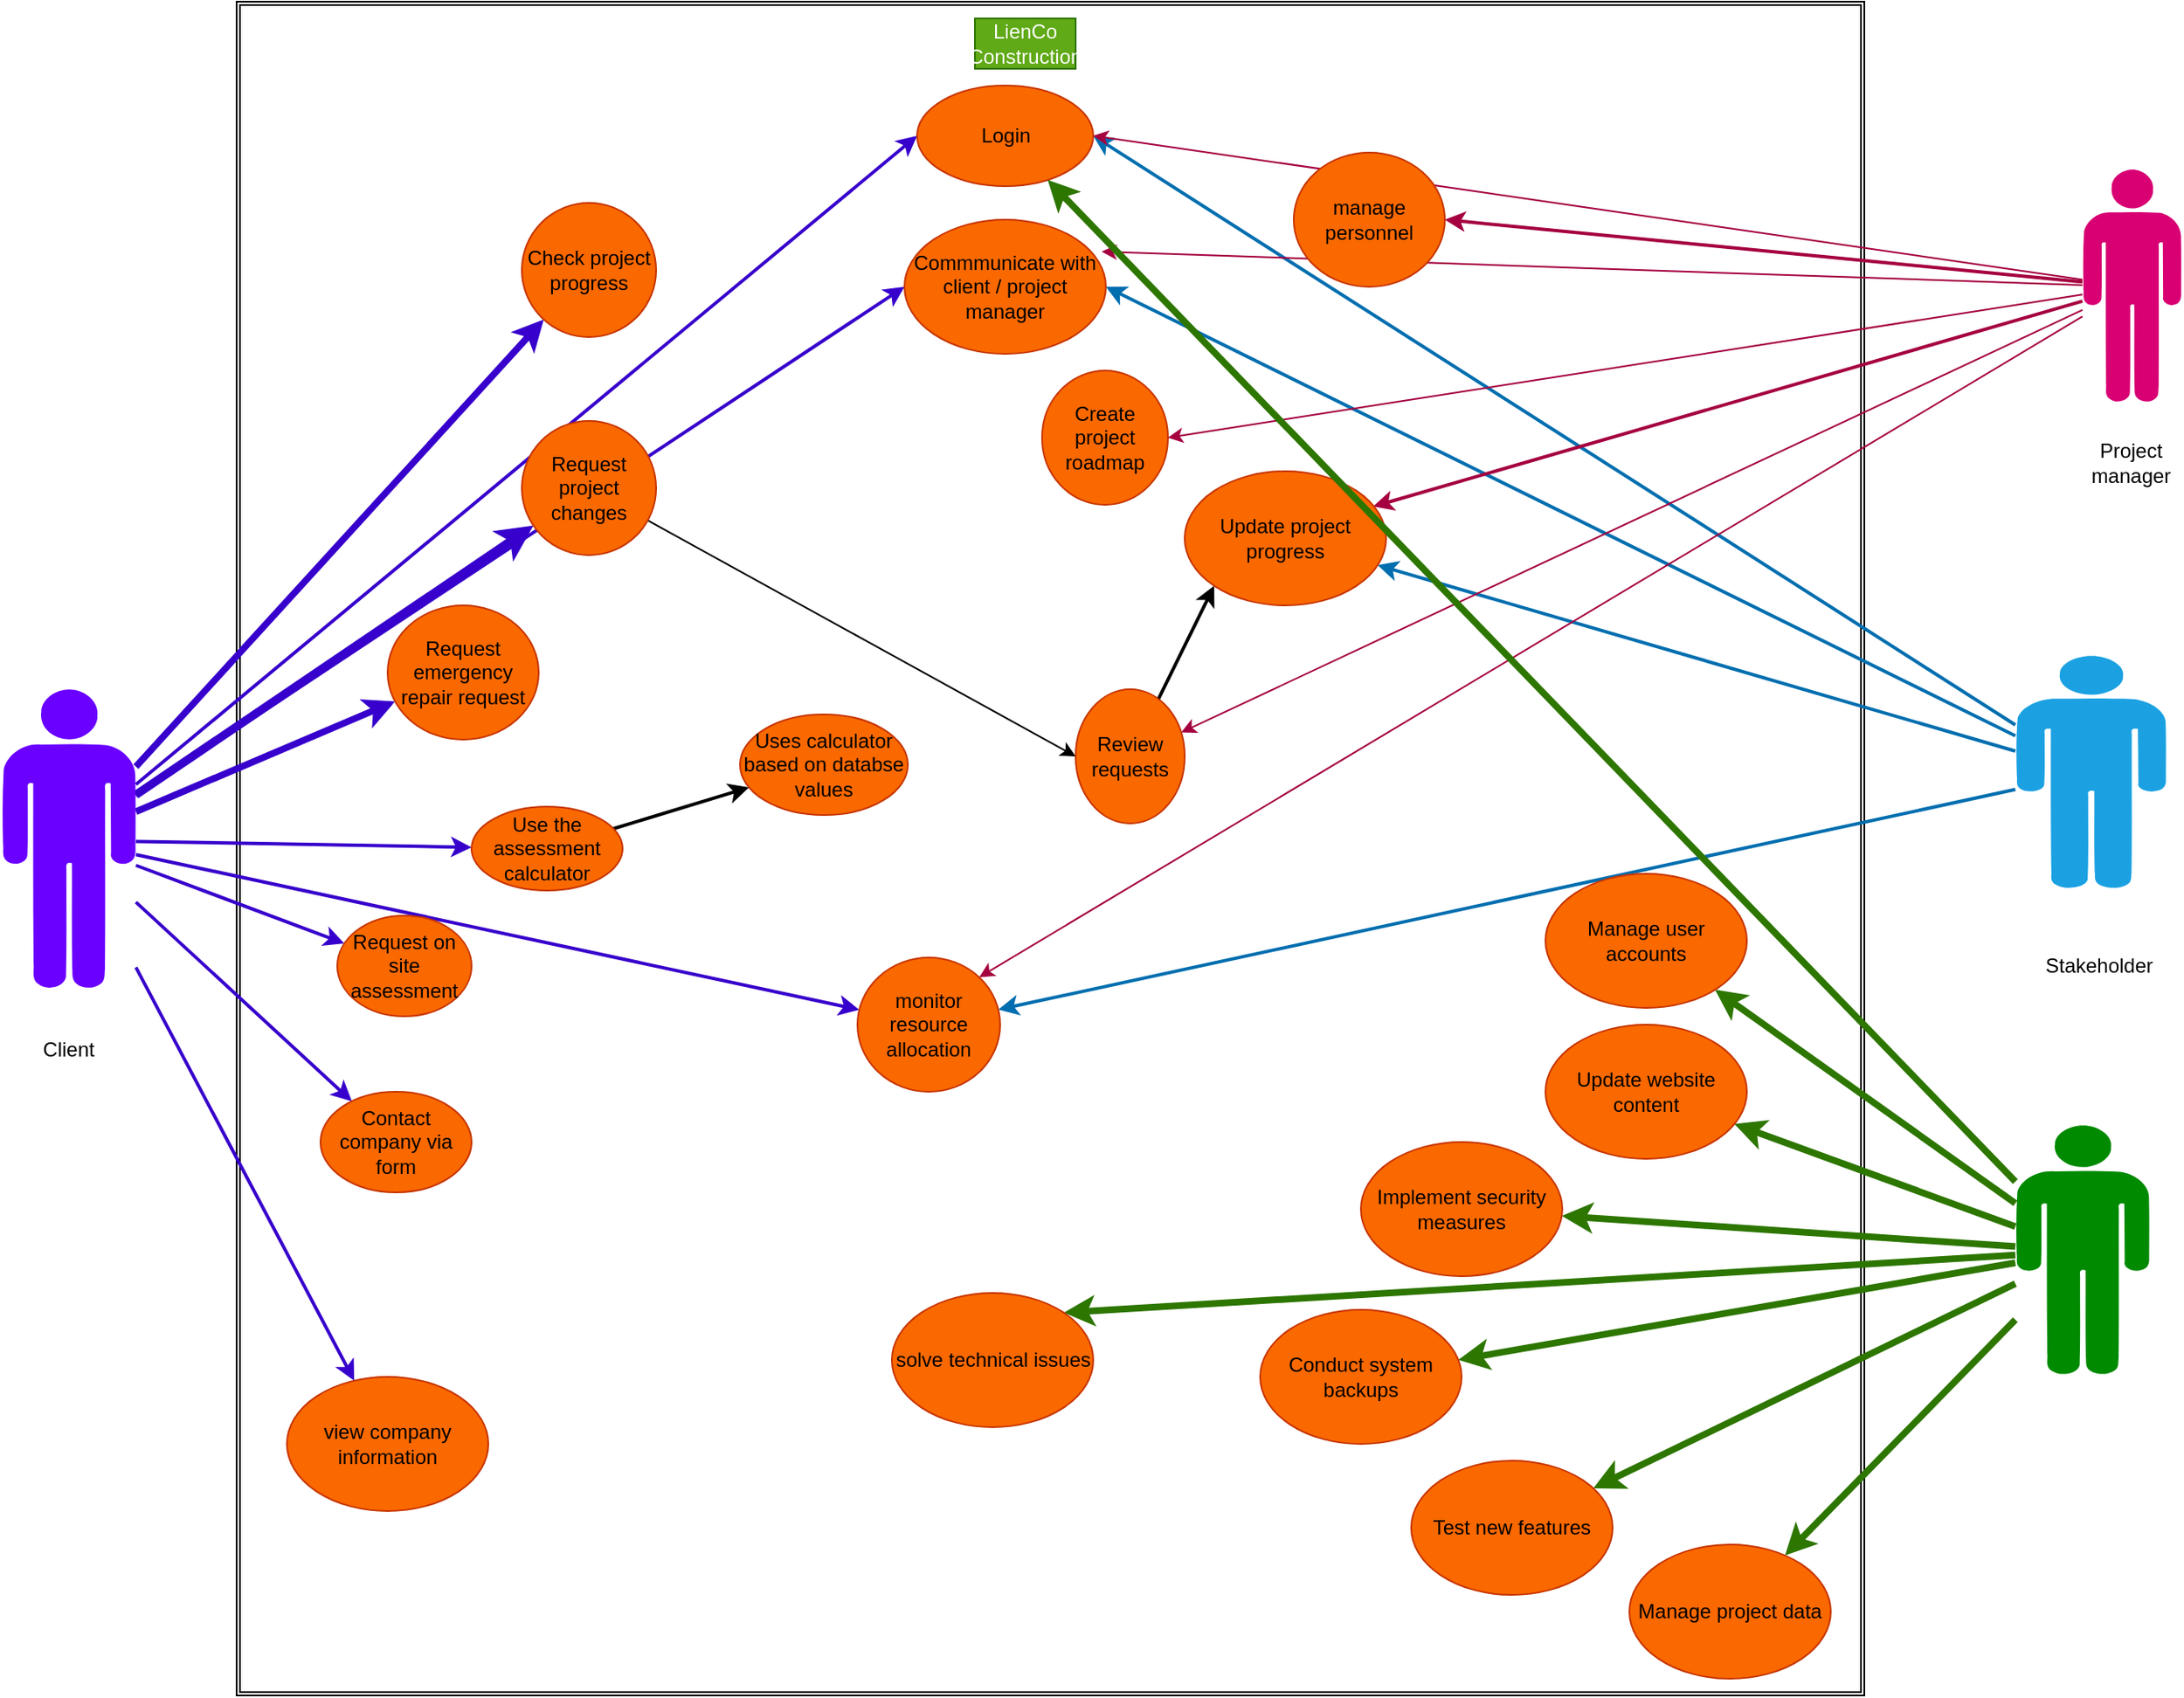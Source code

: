 <mxfile>
    <diagram id="nz_x9dQKCiorZqrcC0JA" name="Page-1">
        <mxGraphModel dx="2698" dy="2139" grid="1" gridSize="10" guides="1" tooltips="1" connect="1" arrows="1" fold="1" page="1" pageScale="1" pageWidth="850" pageHeight="1100" math="0" shadow="0">
            <root>
                <mxCell id="0"/>
                <mxCell id="1" parent="0"/>
                <mxCell id="2" value="" style="shape=ext;double=1;rounded=0;whiteSpace=wrap;html=1;" vertex="1" parent="1">
                    <mxGeometry x="-130" y="-60" width="970" height="1010" as="geometry"/>
                </mxCell>
                <mxCell id="3" value="LienCo Construction" style="text;strokeColor=#2D7600;align=center;fillColor=#60a917;html=1;verticalAlign=middle;whiteSpace=wrap;rounded=0;fontColor=#ffffff;" vertex="1" parent="1">
                    <mxGeometry x="310" y="-50" width="60" height="30" as="geometry"/>
                </mxCell>
                <mxCell id="56" style="edgeStyle=none;html=1;fillColor=#6a00ff;strokeColor=#3700CC;strokeWidth=4;" edge="1" parent="1" source="4" target="11">
                    <mxGeometry relative="1" as="geometry"/>
                </mxCell>
                <mxCell id="57" style="edgeStyle=none;html=1;fillColor=#6a00ff;strokeColor=#3700CC;strokeWidth=5;" edge="1" parent="1" source="4" target="28">
                    <mxGeometry relative="1" as="geometry"/>
                </mxCell>
                <mxCell id="58" style="edgeStyle=none;html=1;fillColor=#6a00ff;strokeColor=#3700CC;strokeWidth=4;" edge="1" parent="1" source="4" target="26">
                    <mxGeometry relative="1" as="geometry"/>
                </mxCell>
                <mxCell id="59" style="edgeStyle=none;html=1;entryX=0;entryY=0.5;entryDx=0;entryDy=0;strokeWidth=2;fillColor=#6a00ff;strokeColor=#3700CC;" edge="1" parent="1" source="4" target="10">
                    <mxGeometry relative="1" as="geometry"/>
                </mxCell>
                <mxCell id="60" style="edgeStyle=none;html=1;strokeWidth=2;fillColor=#6a00ff;strokeColor=#3700CC;" edge="1" parent="1" source="4" target="12">
                    <mxGeometry relative="1" as="geometry"/>
                </mxCell>
                <mxCell id="61" style="edgeStyle=none;html=1;strokeWidth=2;fillColor=#6a00ff;strokeColor=#3700CC;" edge="1" parent="1" source="4" target="13">
                    <mxGeometry relative="1" as="geometry"/>
                </mxCell>
                <mxCell id="62" style="edgeStyle=none;html=1;strokeWidth=2;fillColor=#6a00ff;strokeColor=#3700CC;" edge="1" parent="1" source="4" target="21">
                    <mxGeometry relative="1" as="geometry"/>
                </mxCell>
                <mxCell id="63" style="edgeStyle=none;html=1;strokeWidth=2;fillColor=#6a00ff;strokeColor=#3700CC;" edge="1" parent="1" source="4" target="24">
                    <mxGeometry relative="1" as="geometry"/>
                </mxCell>
                <mxCell id="64" style="edgeStyle=none;html=1;strokeWidth=2;fillColor=#6a00ff;strokeColor=#3700CC;" edge="1" parent="1" source="4" target="44">
                    <mxGeometry relative="1" as="geometry"/>
                </mxCell>
                <mxCell id="65" style="edgeStyle=none;html=1;entryX=0;entryY=0.5;entryDx=0;entryDy=0;strokeWidth=2;fillColor=#6a00ff;strokeColor=#3700CC;" edge="1" parent="1" source="4" target="49">
                    <mxGeometry relative="1" as="geometry"/>
                </mxCell>
                <mxCell id="4" value="" style="verticalLabelPosition=bottom;sketch=0;html=1;fillColor=#6a00ff;verticalAlign=top;align=center;pointerEvents=1;shape=mxgraph.cisco_safe.design.actor_2;fontColor=#ffffff;strokeColor=#3700CC;" vertex="1" parent="1">
                    <mxGeometry x="-270" y="350" width="80" height="180" as="geometry"/>
                </mxCell>
                <mxCell id="5" value="Client" style="text;strokeColor=none;align=center;fillColor=none;html=1;verticalAlign=middle;whiteSpace=wrap;rounded=0;" vertex="1" parent="1">
                    <mxGeometry x="-260" y="550" width="60" height="30" as="geometry"/>
                </mxCell>
                <mxCell id="42" style="edgeStyle=none;html=1;entryX=1;entryY=0.5;entryDx=0;entryDy=0;fillColor=#1ba1e2;strokeColor=#006EAF;strokeWidth=2;" edge="1" parent="1" source="6" target="10">
                    <mxGeometry relative="1" as="geometry"/>
                </mxCell>
                <mxCell id="46" style="edgeStyle=none;html=1;fillColor=#1ba1e2;strokeColor=#006EAF;strokeWidth=2;" edge="1" parent="1" source="6" target="44">
                    <mxGeometry relative="1" as="geometry"/>
                </mxCell>
                <mxCell id="52" style="edgeStyle=none;html=1;entryX=1;entryY=0.5;entryDx=0;entryDy=0;fillColor=#1ba1e2;strokeColor=#006EAF;strokeWidth=2;" edge="1" parent="1" source="6" target="49">
                    <mxGeometry relative="1" as="geometry"/>
                </mxCell>
                <mxCell id="72" style="edgeStyle=none;html=1;strokeWidth=2;fillColor=#1ba1e2;strokeColor=#006EAF;" edge="1" parent="1" source="6" target="69">
                    <mxGeometry relative="1" as="geometry"/>
                </mxCell>
                <mxCell id="6" value="" style="verticalLabelPosition=bottom;sketch=0;html=1;fillColor=#1ba1e2;verticalAlign=top;align=center;pointerEvents=1;shape=mxgraph.cisco_safe.design.actor_2;fontColor=#ffffff;strokeColor=#006EAF;" vertex="1" parent="1">
                    <mxGeometry x="930" y="330" width="90" height="140" as="geometry"/>
                </mxCell>
                <mxCell id="7" value="Stakeholder" style="text;strokeColor=none;align=center;fillColor=none;html=1;verticalAlign=middle;whiteSpace=wrap;rounded=0;" vertex="1" parent="1">
                    <mxGeometry x="950" y="500" width="60" height="30" as="geometry"/>
                </mxCell>
                <mxCell id="10" value="Login" style="ellipse;whiteSpace=wrap;html=1;fillColor=#fa6800;strokeColor=#C73500;fontColor=#000000;" vertex="1" parent="1">
                    <mxGeometry x="275.5" y="-10" width="105" height="60" as="geometry"/>
                </mxCell>
                <mxCell id="11" value="Check project progress" style="ellipse;whiteSpace=wrap;html=1;fillColor=#fa6800;strokeColor=#C73500;fontColor=#000000;" vertex="1" parent="1">
                    <mxGeometry x="40" y="60" width="80" height="80" as="geometry"/>
                </mxCell>
                <mxCell id="66" style="edgeStyle=none;html=1;strokeWidth=2;" edge="1" parent="1" source="12" target="19">
                    <mxGeometry relative="1" as="geometry"/>
                </mxCell>
                <mxCell id="12" value="Use the assessment calculator" style="ellipse;whiteSpace=wrap;html=1;fillColor=#fa6800;strokeColor=#C73500;labelBackgroundColor=none;fontColor=#000000;" vertex="1" parent="1">
                    <mxGeometry x="10" y="420" width="90" height="50" as="geometry"/>
                </mxCell>
                <mxCell id="13" value="Request on site assessment" style="ellipse;whiteSpace=wrap;html=1;fillColor=#fa6800;strokeColor=#C73500;fontColor=#000000;" vertex="1" parent="1">
                    <mxGeometry x="-70" y="485" width="80" height="60" as="geometry"/>
                </mxCell>
                <mxCell id="19" value="Uses calculator based on databse values" style="ellipse;whiteSpace=wrap;html=1;fillColor=#fa6800;strokeColor=#C73500;fontColor=#000000;" vertex="1" parent="1">
                    <mxGeometry x="170" y="365" width="100" height="60" as="geometry"/>
                </mxCell>
                <mxCell id="21" value="Contact company via form" style="ellipse;whiteSpace=wrap;html=1;fillColor=#fa6800;strokeColor=#C73500;fontColor=#000000;" vertex="1" parent="1">
                    <mxGeometry x="-80" y="590" width="90" height="60" as="geometry"/>
                </mxCell>
                <mxCell id="23" value="Create project roadmap" style="ellipse;whiteSpace=wrap;html=1;fillColor=#fa6800;strokeColor=#C73500;fontColor=#000000;" vertex="1" parent="1">
                    <mxGeometry x="350" y="160" width="75" height="80" as="geometry"/>
                </mxCell>
                <mxCell id="24" value="view company information" style="ellipse;whiteSpace=wrap;html=1;fillColor=#fa6800;strokeColor=#C73500;fontColor=#000000;" vertex="1" parent="1">
                    <mxGeometry x="-100" y="760" width="120" height="80" as="geometry"/>
                </mxCell>
                <mxCell id="26" value="Request emergency repair request" style="ellipse;whiteSpace=wrap;html=1;fillColor=#fa6800;strokeColor=#C73500;fontColor=#000000;" vertex="1" parent="1">
                    <mxGeometry x="-40" y="300" width="90" height="80" as="geometry"/>
                </mxCell>
                <mxCell id="40" style="edgeStyle=none;html=1;entryX=0;entryY=0.5;entryDx=0;entryDy=0;" edge="1" parent="1" source="28" target="27">
                    <mxGeometry relative="1" as="geometry"/>
                </mxCell>
                <mxCell id="28" value="Request project changes" style="ellipse;whiteSpace=wrap;html=1;fillColor=#fa6800;strokeColor=#C73500;fontColor=#000000;" vertex="1" parent="1">
                    <mxGeometry x="40" y="190" width="80" height="80" as="geometry"/>
                </mxCell>
                <mxCell id="37" style="edgeStyle=none;html=1;entryX=1;entryY=0.5;entryDx=0;entryDy=0;fillColor=#d80073;strokeColor=#A50040;" edge="1" parent="1" source="32" target="10">
                    <mxGeometry relative="1" as="geometry"/>
                </mxCell>
                <mxCell id="41" style="edgeStyle=none;html=1;fillColor=#d80073;strokeColor=#A50040;" edge="1" parent="1" source="32" target="27">
                    <mxGeometry relative="1" as="geometry"/>
                </mxCell>
                <mxCell id="43" style="edgeStyle=none;html=1;entryX=1;entryY=0.5;entryDx=0;entryDy=0;fillColor=#d80073;strokeColor=#A50040;" edge="1" parent="1" source="32" target="23">
                    <mxGeometry relative="1" as="geometry"/>
                </mxCell>
                <mxCell id="47" style="edgeStyle=none;html=1;entryX=1;entryY=0;entryDx=0;entryDy=0;fillColor=#d80073;strokeColor=#A50040;" edge="1" parent="1" source="32" target="44">
                    <mxGeometry relative="1" as="geometry"/>
                </mxCell>
                <mxCell id="51" style="edgeStyle=none;html=1;entryX=0.979;entryY=0.238;entryDx=0;entryDy=0;entryPerimeter=0;fillColor=#d80073;strokeColor=#A50040;" edge="1" parent="1" source="32" target="49">
                    <mxGeometry relative="1" as="geometry"/>
                </mxCell>
                <mxCell id="68" style="edgeStyle=none;html=1;entryX=1;entryY=0.5;entryDx=0;entryDy=0;strokeWidth=2;fillColor=#d80073;strokeColor=#A50040;" edge="1" parent="1" source="32" target="67">
                    <mxGeometry relative="1" as="geometry"/>
                </mxCell>
                <mxCell id="71" style="edgeStyle=none;html=1;entryX=0.936;entryY=0.263;entryDx=0;entryDy=0;entryPerimeter=0;strokeWidth=2;fillColor=#d80073;strokeColor=#A50040;" edge="1" parent="1" source="32" target="69">
                    <mxGeometry relative="1" as="geometry"/>
                </mxCell>
                <mxCell id="32" value="" style="verticalLabelPosition=bottom;sketch=0;html=1;fillColor=#d80073;verticalAlign=top;align=center;pointerEvents=1;shape=mxgraph.cisco_safe.design.actor_2;fontColor=#ffffff;strokeColor=#A50040;" vertex="1" parent="1">
                    <mxGeometry x="970" y="40" width="59" height="140" as="geometry"/>
                </mxCell>
                <mxCell id="33" value="Project manager" style="text;strokeColor=none;align=center;fillColor=none;html=1;verticalAlign=middle;whiteSpace=wrap;rounded=0;" vertex="1" parent="1">
                    <mxGeometry x="969" y="200" width="60" height="30" as="geometry"/>
                </mxCell>
                <mxCell id="70" style="edgeStyle=none;html=1;entryX=0;entryY=1;entryDx=0;entryDy=0;strokeWidth=2;" edge="1" parent="1" source="27" target="69">
                    <mxGeometry relative="1" as="geometry"/>
                </mxCell>
                <mxCell id="27" value="Review requests" style="ellipse;whiteSpace=wrap;html=1;fillColor=#fa6800;strokeColor=#C73500;fontColor=#000000;" vertex="1" parent="1">
                    <mxGeometry x="370" y="350" width="65" height="80" as="geometry"/>
                </mxCell>
                <mxCell id="44" value="monitor resource allocation" style="ellipse;whiteSpace=wrap;html=1;fillColor=#fa6800;strokeColor=#C73500;fontColor=#000000;" vertex="1" parent="1">
                    <mxGeometry x="240" y="510" width="85" height="80" as="geometry"/>
                </mxCell>
                <mxCell id="49" value="Commmunicate with client / project manager" style="ellipse;whiteSpace=wrap;html=1;fillColor=#fa6800;strokeColor=#C73500;fontColor=#000000;" vertex="1" parent="1">
                    <mxGeometry x="268" y="70" width="120" height="80" as="geometry"/>
                </mxCell>
                <mxCell id="67" value="manage personnel" style="ellipse;whiteSpace=wrap;html=1;fillColor=#fa6800;strokeColor=#C73500;fontColor=#000000;" vertex="1" parent="1">
                    <mxGeometry x="500" y="30" width="90" height="80" as="geometry"/>
                </mxCell>
                <mxCell id="69" value="Update project progress" style="ellipse;whiteSpace=wrap;html=1;fillColor=#fa6800;strokeColor=#C73500;fontColor=#000000;" vertex="1" parent="1">
                    <mxGeometry x="435" y="220" width="120" height="80" as="geometry"/>
                </mxCell>
                <mxCell id="75" style="edgeStyle=none;html=1;strokeWidth=4;fontColor=#FFFFFF;fillColor=#60a917;strokeColor=#2D7600;" edge="1" parent="1" source="73" target="10">
                    <mxGeometry relative="1" as="geometry"/>
                </mxCell>
                <mxCell id="89" style="edgeStyle=none;html=1;strokeWidth=4;fontColor=#FFFFFF;fillColor=#60a917;strokeColor=#2D7600;" edge="1" parent="1" source="73" target="87">
                    <mxGeometry relative="1" as="geometry"/>
                </mxCell>
                <mxCell id="90" style="edgeStyle=none;html=1;strokeWidth=4;fontColor=#FFFFFF;fillColor=#60a917;strokeColor=#2D7600;" edge="1" parent="1" source="73" target="86">
                    <mxGeometry relative="1" as="geometry"/>
                </mxCell>
                <mxCell id="91" style="edgeStyle=none;html=1;strokeWidth=4;fontColor=#FFFFFF;fillColor=#60a917;strokeColor=#2D7600;" edge="1" parent="1" source="73" target="82">
                    <mxGeometry relative="1" as="geometry"/>
                </mxCell>
                <mxCell id="92" style="edgeStyle=none;html=1;strokeWidth=4;fontColor=#FFFFFF;fillColor=#60a917;strokeColor=#2D7600;" edge="1" parent="1" source="73" target="84">
                    <mxGeometry relative="1" as="geometry"/>
                </mxCell>
                <mxCell id="93" style="edgeStyle=none;html=1;entryX=1;entryY=0;entryDx=0;entryDy=0;strokeWidth=4;fontColor=#FFFFFF;fillColor=#60a917;strokeColor=#2D7600;" edge="1" parent="1" source="73" target="81">
                    <mxGeometry relative="1" as="geometry"/>
                </mxCell>
                <mxCell id="94" style="edgeStyle=none;html=1;strokeWidth=4;fontColor=#FFFFFF;fillColor=#60a917;strokeColor=#2D7600;" edge="1" parent="1" source="73" target="83">
                    <mxGeometry relative="1" as="geometry"/>
                </mxCell>
                <mxCell id="95" style="edgeStyle=none;html=1;strokeWidth=4;fontColor=#FFFFFF;fillColor=#60a917;strokeColor=#2D7600;" edge="1" parent="1" source="73" target="85">
                    <mxGeometry relative="1" as="geometry"/>
                </mxCell>
                <mxCell id="73" value="" style="verticalLabelPosition=bottom;sketch=0;html=1;fillColor=#008a00;verticalAlign=top;align=center;pointerEvents=1;shape=mxgraph.cisco_safe.design.actor_2;labelBackgroundColor=none;fontColor=#ffffff;strokeColor=#005700;" vertex="1" parent="1">
                    <mxGeometry x="930" y="610" width="80" height="150" as="geometry"/>
                </mxCell>
                <mxCell id="74" value="Admin" style="text;strokeColor=none;align=center;fillColor=none;html=1;verticalAlign=middle;whiteSpace=wrap;rounded=0;labelBackgroundColor=none;fontColor=#FFFFFF;" vertex="1" parent="1">
                    <mxGeometry x="940" y="770" width="60" height="30" as="geometry"/>
                </mxCell>
                <mxCell id="81" value="solve technical issues" style="ellipse;whiteSpace=wrap;html=1;labelBackgroundColor=none;fontColor=#000000;fillColor=#fa6800;strokeColor=#C73500;" vertex="1" parent="1">
                    <mxGeometry x="260.5" y="710" width="120" height="80" as="geometry"/>
                </mxCell>
                <mxCell id="82" value="Implement security measures" style="ellipse;whiteSpace=wrap;html=1;labelBackgroundColor=none;fontColor=#000000;fillColor=#fa6800;strokeColor=#C73500;" vertex="1" parent="1">
                    <mxGeometry x="540" y="620" width="120" height="80" as="geometry"/>
                </mxCell>
                <mxCell id="83" value="Test new features" style="ellipse;whiteSpace=wrap;html=1;labelBackgroundColor=none;fontColor=#000000;fillColor=#fa6800;strokeColor=#C73500;" vertex="1" parent="1">
                    <mxGeometry x="570" y="810" width="120" height="80" as="geometry"/>
                </mxCell>
                <mxCell id="84" value="Conduct system backups" style="ellipse;whiteSpace=wrap;html=1;labelBackgroundColor=none;fontColor=#000000;fillColor=#fa6800;strokeColor=#C73500;" vertex="1" parent="1">
                    <mxGeometry x="480" y="720" width="120" height="80" as="geometry"/>
                </mxCell>
                <mxCell id="85" value="Manage project data" style="ellipse;whiteSpace=wrap;html=1;labelBackgroundColor=none;fontColor=#000000;fillColor=#fa6800;strokeColor=#C73500;" vertex="1" parent="1">
                    <mxGeometry x="700" y="860" width="120" height="80" as="geometry"/>
                </mxCell>
                <mxCell id="86" value="Update website content" style="ellipse;whiteSpace=wrap;html=1;labelBackgroundColor=none;fontColor=#000000;fillColor=#fa6800;strokeColor=#C73500;" vertex="1" parent="1">
                    <mxGeometry x="650" y="550" width="120" height="80" as="geometry"/>
                </mxCell>
                <mxCell id="87" value="Manage user accounts" style="ellipse;whiteSpace=wrap;html=1;labelBackgroundColor=none;fontColor=#000000;fillColor=#fa6800;strokeColor=#C73500;" vertex="1" parent="1">
                    <mxGeometry x="650" y="460" width="120" height="80" as="geometry"/>
                </mxCell>
            </root>
        </mxGraphModel>
    </diagram>
</mxfile>